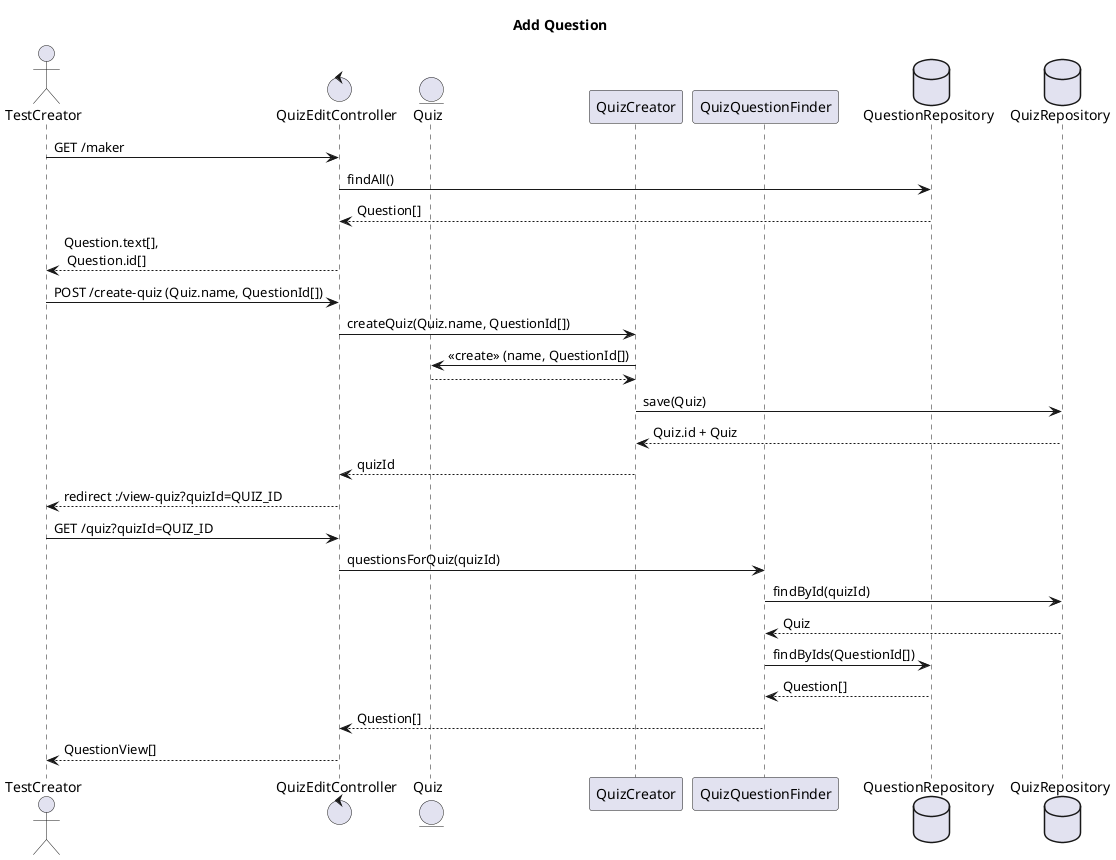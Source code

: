 @startuml
title Add Question

actor       TestCreator as creator
control     QuizEditController  as ctrl
entity Quiz as quiz
participant QuizCreator as quizCreator
participant QuizQuestionFinder as finder
database QuestionRepository as questionRepo
database QuizRepository as quizRepo

creator -> ctrl : GET /maker
ctrl -> questionRepo : findAll()
ctrl <-- questionRepo : Question[]
creator <-- ctrl : Question.text[], \n Question.id[]

creator -> ctrl : POST /create-quiz (Quiz.name, QuestionId[])
ctrl -> quizCreator : createQuiz(Quiz.name, QuestionId[])
quizCreator -> quiz : <<create>> (name, QuestionId[])
quizCreator <-- quiz
quizCreator -> quizRepo : save(Quiz)
quizCreator <-- quizRepo : Quiz.id + Quiz
ctrl <-- quizCreator : quizId
creator <-- ctrl : redirect :/view-quiz?quizId=QUIZ_ID

creator -> ctrl : GET /quiz?quizId=QUIZ_ID
ctrl -> finder : questionsForQuiz(quizId)
finder -> quizRepo : findById(quizId)
finder <-- quizRepo : Quiz
finder -> questionRepo : findByIds(QuestionId[])
finder <-- questionRepo : Question[]
ctrl <-- finder : Question[]
creator <-- ctrl : QuestionView[]
@enduml